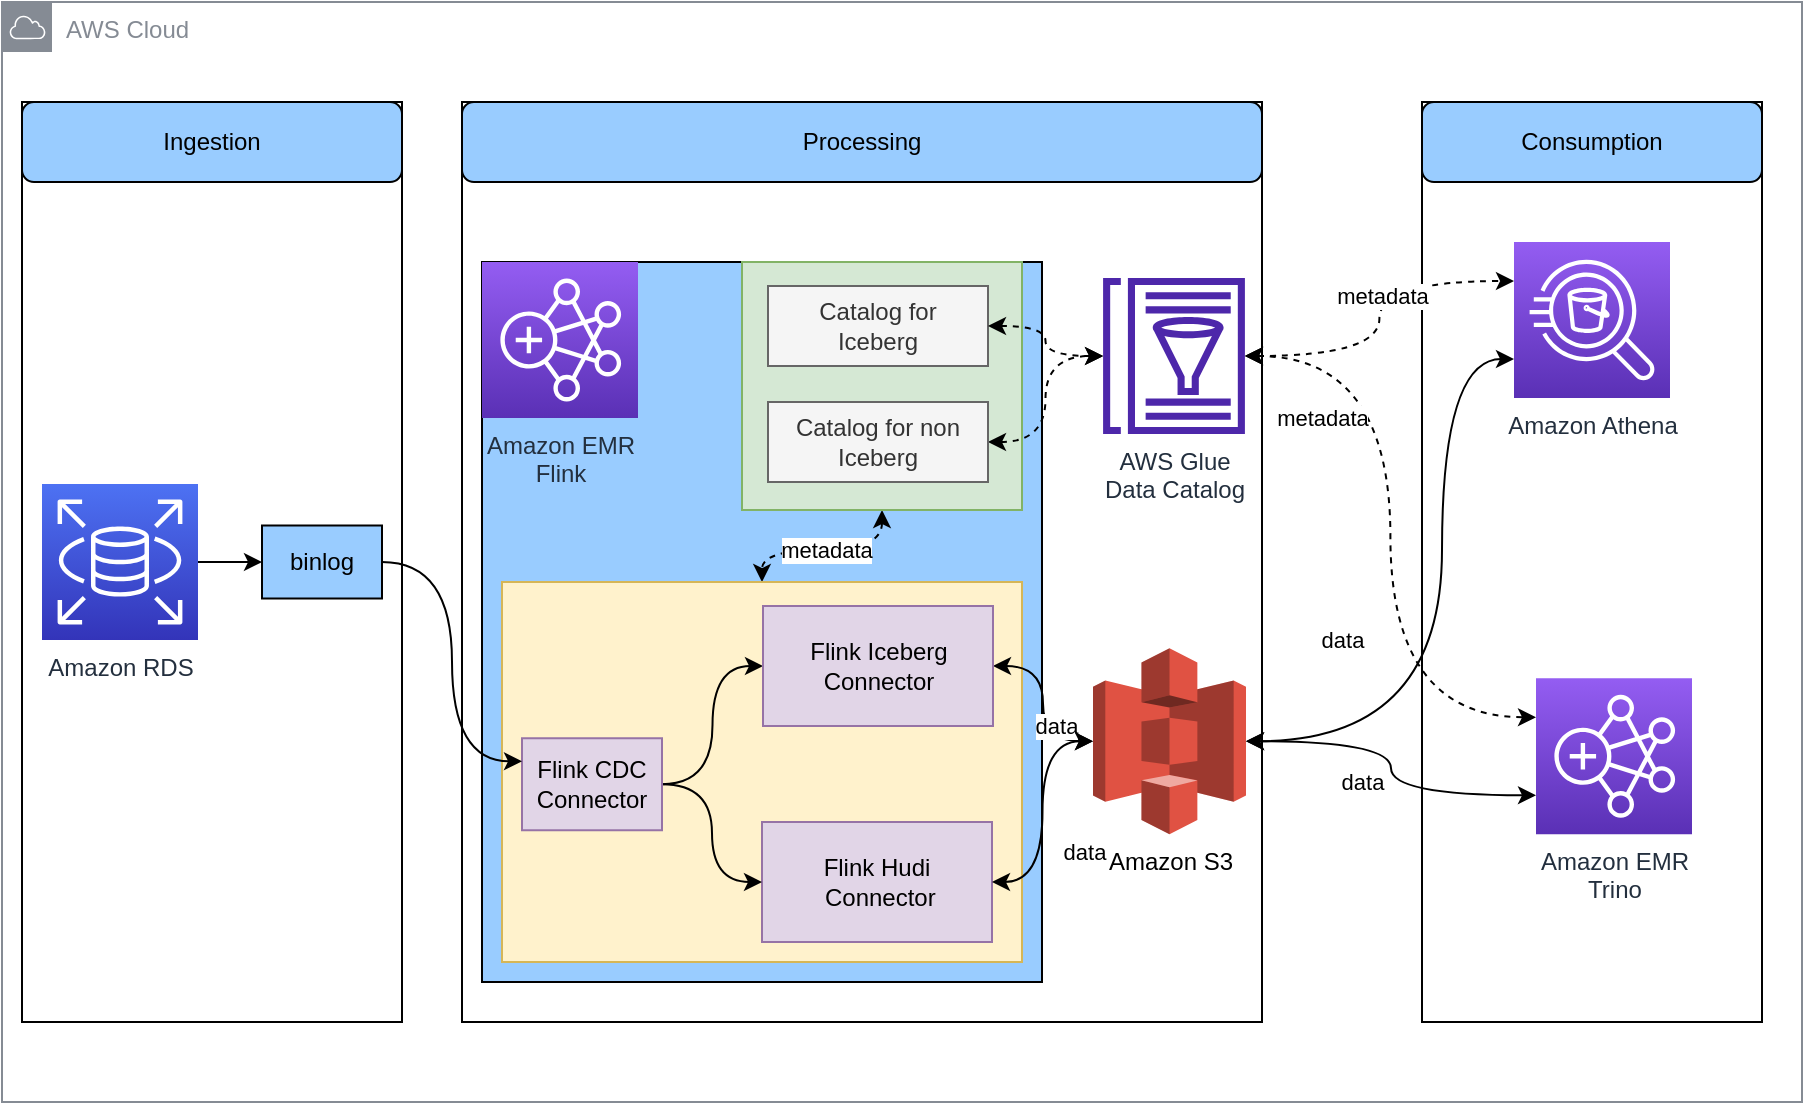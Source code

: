 <mxfile version="20.7.4" type="github">
  <diagram id="Cd5y1kNHd57_tZJnAyKG" name="Page-1">
    <mxGraphModel dx="1050" dy="509" grid="1" gridSize="10" guides="1" tooltips="1" connect="1" arrows="1" fold="1" page="1" pageScale="1" pageWidth="827" pageHeight="1169" math="0" shadow="0">
      <root>
        <mxCell id="0" />
        <mxCell id="1" parent="0" />
        <mxCell id="FE19WrhtxEeYcqXIJ0xn-2" value="AWS Cloud" style="sketch=0;outlineConnect=0;gradientColor=none;html=1;whiteSpace=wrap;fontSize=12;fontStyle=0;shape=mxgraph.aws4.group;grIcon=mxgraph.aws4.group_aws_cloud;strokeColor=#858B94;fillColor=none;verticalAlign=top;align=left;spacingLeft=30;fontColor=#858B94;dashed=0;" parent="1" vertex="1">
          <mxGeometry x="60" y="90" width="900" height="550" as="geometry" />
        </mxCell>
        <mxCell id="ygeJwO_-llUcF5Xlst-1-10" value="" style="rounded=0;whiteSpace=wrap;html=1;" parent="1" vertex="1">
          <mxGeometry x="290" y="140" width="400" height="460" as="geometry" />
        </mxCell>
        <mxCell id="ygeJwO_-llUcF5Xlst-1-15" value="" style="rounded=0;whiteSpace=wrap;html=1;" parent="1" vertex="1">
          <mxGeometry x="770" y="140" width="170" height="460" as="geometry" />
        </mxCell>
        <mxCell id="ygeJwO_-llUcF5Xlst-1-8" value="" style="rounded=0;whiteSpace=wrap;html=1;" parent="1" vertex="1">
          <mxGeometry x="70" y="140" width="190" height="460" as="geometry" />
        </mxCell>
        <mxCell id="ygeJwO_-llUcF5Xlst-1-38" style="edgeStyle=orthogonalEdgeStyle;curved=1;orthogonalLoop=1;jettySize=auto;html=1;exitX=1;exitY=0.5;exitDx=0;exitDy=0;exitPerimeter=0;entryX=0;entryY=0.5;entryDx=0;entryDy=0;" parent="1" source="KQLKy6pS23xvt4txy2rW-2" target="ygeJwO_-llUcF5Xlst-1-36" edge="1">
          <mxGeometry relative="1" as="geometry" />
        </mxCell>
        <mxCell id="KQLKy6pS23xvt4txy2rW-2" value="Amazon RDS" style="sketch=0;points=[[0,0,0],[0.25,0,0],[0.5,0,0],[0.75,0,0],[1,0,0],[0,1,0],[0.25,1,0],[0.5,1,0],[0.75,1,0],[1,1,0],[0,0.25,0],[0,0.5,0],[0,0.75,0],[1,0.25,0],[1,0.5,0],[1,0.75,0]];outlineConnect=0;fontColor=#232F3E;gradientColor=#4D72F3;gradientDirection=north;fillColor=#3334B9;strokeColor=#ffffff;dashed=0;verticalLabelPosition=bottom;verticalAlign=top;align=center;html=1;fontSize=12;fontStyle=0;aspect=fixed;shape=mxgraph.aws4.resourceIcon;resIcon=mxgraph.aws4.rds;" parent="1" vertex="1">
          <mxGeometry x="80" y="331" width="78" height="78" as="geometry" />
        </mxCell>
        <mxCell id="rGtyrS7ArSFbjT5xo-QV-2" value="Amazon Athena" style="sketch=0;points=[[0,0,0],[0.25,0,0],[0.5,0,0],[0.75,0,0],[1,0,0],[0,1,0],[0.25,1,0],[0.5,1,0],[0.75,1,0],[1,1,0],[0,0.25,0],[0,0.5,0],[0,0.75,0],[1,0.25,0],[1,0.5,0],[1,0.75,0]];outlineConnect=0;fontColor=#232F3E;gradientColor=#945DF2;gradientDirection=north;fillColor=#5A30B5;strokeColor=#ffffff;dashed=0;verticalLabelPosition=bottom;verticalAlign=top;align=center;html=1;fontSize=12;fontStyle=0;aspect=fixed;shape=mxgraph.aws4.resourceIcon;resIcon=mxgraph.aws4.athena;" parent="1" vertex="1">
          <mxGeometry x="816" y="210" width="78" height="78" as="geometry" />
        </mxCell>
        <mxCell id="ygeJwO_-llUcF5Xlst-1-1" value="Amazon EMR&lt;br&gt;Trino" style="sketch=0;points=[[0,0,0],[0.25,0,0],[0.5,0,0],[0.75,0,0],[1,0,0],[0,1,0],[0.25,1,0],[0.5,1,0],[0.75,1,0],[1,1,0],[0,0.25,0],[0,0.5,0],[0,0.75,0],[1,0.25,0],[1,0.5,0],[1,0.75,0]];outlineConnect=0;fontColor=#232F3E;gradientColor=#945DF2;gradientDirection=north;fillColor=#5A30B5;strokeColor=#ffffff;dashed=0;verticalLabelPosition=bottom;verticalAlign=top;align=center;html=1;fontSize=12;fontStyle=0;aspect=fixed;shape=mxgraph.aws4.resourceIcon;resIcon=mxgraph.aws4.emr;" parent="1" vertex="1">
          <mxGeometry x="827" y="428.13" width="78" height="78" as="geometry" />
        </mxCell>
        <mxCell id="ygeJwO_-llUcF5Xlst-1-9" value="Ingestion" style="rounded=1;whiteSpace=wrap;html=1;fillColor=#99CCFF;" parent="1" vertex="1">
          <mxGeometry x="70" y="140" width="190" height="40" as="geometry" />
        </mxCell>
        <mxCell id="ygeJwO_-llUcF5Xlst-1-14" value="Processing" style="rounded=1;whiteSpace=wrap;html=1;fillColor=#99CCFF;" parent="1" vertex="1">
          <mxGeometry x="290" y="140" width="400" height="40" as="geometry" />
        </mxCell>
        <mxCell id="ygeJwO_-llUcF5Xlst-1-29" style="edgeStyle=orthogonalEdgeStyle;curved=1;orthogonalLoop=1;jettySize=auto;html=1;entryX=0;entryY=0.25;entryDx=0;entryDy=0;entryPerimeter=0;dashed=1;startArrow=classic;startFill=1;" parent="1" source="DkJPr1J9yXdr6lBRk-ze-1" target="rGtyrS7ArSFbjT5xo-QV-2" edge="1">
          <mxGeometry relative="1" as="geometry" />
        </mxCell>
        <mxCell id="ygeJwO_-llUcF5Xlst-1-30" value="metadata" style="edgeLabel;html=1;align=center;verticalAlign=middle;resizable=0;points=[];" parent="ygeJwO_-llUcF5Xlst-1-29" vertex="1" connectable="0">
          <mxGeometry x="0.233" y="-6" relative="1" as="geometry">
            <mxPoint y="1" as="offset" />
          </mxGeometry>
        </mxCell>
        <mxCell id="ygeJwO_-llUcF5Xlst-1-46" style="edgeStyle=orthogonalEdgeStyle;curved=1;orthogonalLoop=1;jettySize=auto;html=1;entryX=0;entryY=0.25;entryDx=0;entryDy=0;entryPerimeter=0;dashed=1;startArrow=classic;startFill=1;" parent="1" source="DkJPr1J9yXdr6lBRk-ze-1" target="ygeJwO_-llUcF5Xlst-1-1" edge="1">
          <mxGeometry relative="1" as="geometry" />
        </mxCell>
        <mxCell id="ygeJwO_-llUcF5Xlst-1-55" value="metadata" style="edgeLabel;html=1;align=center;verticalAlign=middle;resizable=0;points=[];" parent="ygeJwO_-llUcF5Xlst-1-46" vertex="1" connectable="0">
          <mxGeometry x="-0.113" y="1" relative="1" as="geometry">
            <mxPoint x="-35" y="-41" as="offset" />
          </mxGeometry>
        </mxCell>
        <mxCell id="DkJPr1J9yXdr6lBRk-ze-1" value="AWS Glue &lt;br&gt;Data Catalog" style="sketch=0;outlineConnect=0;fontColor=#232F3E;gradientColor=none;fillColor=#4D27AA;strokeColor=none;dashed=0;verticalLabelPosition=bottom;verticalAlign=top;align=center;html=1;fontSize=12;fontStyle=0;aspect=fixed;pointerEvents=1;shape=mxgraph.aws4.glue_data_catalog;" parent="1" vertex="1">
          <mxGeometry x="610" y="228" width="72" height="78" as="geometry" />
        </mxCell>
        <mxCell id="ygeJwO_-llUcF5Xlst-1-43" value="" style="rounded=0;whiteSpace=wrap;html=1;fillColor=#99CCFF;" parent="1" vertex="1">
          <mxGeometry x="300" y="220" width="280" height="360" as="geometry" />
        </mxCell>
        <mxCell id="ygeJwO_-llUcF5Xlst-1-56" style="edgeStyle=orthogonalEdgeStyle;curved=1;orthogonalLoop=1;jettySize=auto;html=1;entryX=0;entryY=0.75;entryDx=0;entryDy=0;entryPerimeter=0;startArrow=classic;startFill=1;" parent="1" source="nCzQVOr3wxltccUAzvmY-3" target="rGtyrS7ArSFbjT5xo-QV-2" edge="1">
          <mxGeometry relative="1" as="geometry">
            <Array as="points">
              <mxPoint x="780" y="460" />
              <mxPoint x="780" y="269" />
            </Array>
          </mxGeometry>
        </mxCell>
        <mxCell id="ygeJwO_-llUcF5Xlst-1-57" value="data" style="edgeLabel;html=1;align=center;verticalAlign=middle;resizable=0;points=[];" parent="ygeJwO_-llUcF5Xlst-1-56" vertex="1" connectable="0">
          <mxGeometry x="-0.754" y="12" relative="1" as="geometry">
            <mxPoint x="8" y="-39" as="offset" />
          </mxGeometry>
        </mxCell>
        <mxCell id="ygeJwO_-llUcF5Xlst-1-58" style="edgeStyle=orthogonalEdgeStyle;curved=1;orthogonalLoop=1;jettySize=auto;html=1;entryX=0;entryY=0.75;entryDx=0;entryDy=0;entryPerimeter=0;startArrow=classic;startFill=1;" parent="1" source="nCzQVOr3wxltccUAzvmY-3" target="ygeJwO_-llUcF5Xlst-1-1" edge="1">
          <mxGeometry relative="1" as="geometry" />
        </mxCell>
        <mxCell id="ygeJwO_-llUcF5Xlst-1-59" value="data" style="edgeLabel;html=1;align=center;verticalAlign=middle;resizable=0;points=[];" parent="ygeJwO_-llUcF5Xlst-1-58" vertex="1" connectable="0">
          <mxGeometry x="-0.558" y="-2" relative="1" as="geometry">
            <mxPoint x="20" y="18" as="offset" />
          </mxGeometry>
        </mxCell>
        <mxCell id="nCzQVOr3wxltccUAzvmY-3" value="Amazon S3" style="outlineConnect=0;dashed=0;verticalLabelPosition=bottom;verticalAlign=top;align=center;html=1;shape=mxgraph.aws3.s3;fillColor=#E05243;gradientColor=none;" parent="1" vertex="1">
          <mxGeometry x="605.5" y="413.13" width="76.5" height="93" as="geometry" />
        </mxCell>
        <mxCell id="ygeJwO_-llUcF5Xlst-1-28" value="Consumption" style="rounded=1;whiteSpace=wrap;html=1;fillColor=#99CCFF;" parent="1" vertex="1">
          <mxGeometry x="770" y="140" width="170" height="40" as="geometry" />
        </mxCell>
        <mxCell id="ygeJwO_-llUcF5Xlst-1-36" value="binlog" style="rounded=0;whiteSpace=wrap;html=1;fillColor=#99CCFF;" parent="1" vertex="1">
          <mxGeometry x="190" y="351.75" width="60" height="36.5" as="geometry" />
        </mxCell>
        <mxCell id="ygeJwO_-llUcF5Xlst-1-53" style="edgeStyle=orthogonalEdgeStyle;curved=1;orthogonalLoop=1;jettySize=auto;html=1;entryX=0;entryY=0.5;entryDx=0;entryDy=0;" parent="1" source="ygeJwO_-llUcF5Xlst-1-39" target="ygeJwO_-llUcF5Xlst-1-45" edge="1">
          <mxGeometry relative="1" as="geometry" />
        </mxCell>
        <mxCell id="KQLKy6pS23xvt4txy2rW-3" value="Amazon EMR &lt;br&gt;Flink" style="sketch=0;points=[[0,0,0],[0.25,0,0],[0.5,0,0],[0.75,0,0],[1,0,0],[0,1,0],[0.25,1,0],[0.5,1,0],[0.75,1,0],[1,1,0],[0,0.25,0],[0,0.5,0],[0,0.75,0],[1,0.25,0],[1,0.5,0],[1,0.75,0]];outlineConnect=0;fontColor=#232F3E;gradientColor=#945DF2;gradientDirection=north;fillColor=#5A30B5;strokeColor=#ffffff;dashed=0;verticalLabelPosition=bottom;verticalAlign=top;align=center;html=1;fontSize=12;fontStyle=0;aspect=fixed;shape=mxgraph.aws4.resourceIcon;resIcon=mxgraph.aws4.emr;" parent="1" vertex="1">
          <mxGeometry x="300" y="220" width="78" height="78" as="geometry" />
        </mxCell>
        <mxCell id="i2x8u8YBh84d5i1WgbNd-14" style="edgeStyle=orthogonalEdgeStyle;curved=1;orthogonalLoop=1;jettySize=auto;html=1;entryX=0.5;entryY=0;entryDx=0;entryDy=0;dashed=1;strokeWidth=1;fontColor=default;startArrow=classic;startFill=1;endArrow=classic;endFill=1;" edge="1" parent="1" source="i2x8u8YBh84d5i1WgbNd-1" target="i2x8u8YBh84d5i1WgbNd-3">
          <mxGeometry relative="1" as="geometry" />
        </mxCell>
        <mxCell id="i2x8u8YBh84d5i1WgbNd-15" value="metadata" style="edgeLabel;html=1;align=center;verticalAlign=middle;resizable=0;points=[];fontColor=default;" vertex="1" connectable="0" parent="i2x8u8YBh84d5i1WgbNd-14">
          <mxGeometry relative="1" as="geometry">
            <mxPoint as="offset" />
          </mxGeometry>
        </mxCell>
        <mxCell id="i2x8u8YBh84d5i1WgbNd-1" value="" style="rounded=0;whiteSpace=wrap;html=1;fillColor=#d5e8d4;strokeColor=#82b366;" vertex="1" parent="1">
          <mxGeometry x="430" y="220" width="140" height="124" as="geometry" />
        </mxCell>
        <mxCell id="ygeJwO_-llUcF5Xlst-1-44" value="Catalog for&lt;br&gt;Iceberg" style="rounded=0;whiteSpace=wrap;html=1;fillColor=#f5f5f5;strokeColor=#666666;fontColor=#333333;" parent="1" vertex="1">
          <mxGeometry x="443" y="232" width="110" height="40" as="geometry" />
        </mxCell>
        <mxCell id="i2x8u8YBh84d5i1WgbNd-3" value="" style="rounded=0;whiteSpace=wrap;html=1;fillColor=#fff2cc;strokeColor=#d6b656;" vertex="1" parent="1">
          <mxGeometry x="310" y="380" width="260" height="190" as="geometry" />
        </mxCell>
        <mxCell id="ygeJwO_-llUcF5Xlst-1-45" value="Flink Hudi&lt;br&gt;&amp;nbsp;Connector" style="rounded=0;whiteSpace=wrap;html=1;fillColor=#e1d5e7;strokeColor=#9673a6;" parent="1" vertex="1">
          <mxGeometry x="440" y="500" width="115" height="60" as="geometry" />
        </mxCell>
        <mxCell id="i2x8u8YBh84d5i1WgbNd-16" style="edgeStyle=orthogonalEdgeStyle;curved=1;orthogonalLoop=1;jettySize=auto;html=1;dashed=1;strokeWidth=1;fontColor=default;startArrow=classic;startFill=1;endArrow=classic;endFill=1;" edge="1" parent="1" source="i2x8u8YBh84d5i1WgbNd-2" target="DkJPr1J9yXdr6lBRk-ze-1">
          <mxGeometry relative="1" as="geometry" />
        </mxCell>
        <mxCell id="i2x8u8YBh84d5i1WgbNd-2" value="Catalog for non Iceberg" style="rounded=0;whiteSpace=wrap;html=1;fillColor=#f5f5f5;strokeColor=#666666;fontColor=#333333;" vertex="1" parent="1">
          <mxGeometry x="443" y="290" width="110" height="40" as="geometry" />
        </mxCell>
        <mxCell id="i2x8u8YBh84d5i1WgbNd-7" style="edgeStyle=orthogonalEdgeStyle;curved=1;orthogonalLoop=1;jettySize=auto;html=1;entryX=0;entryY=0.5;entryDx=0;entryDy=0;strokeWidth=1;fontColor=default;startArrow=none;startFill=0;endArrow=classic;endFill=1;" edge="1" parent="1" source="ygeJwO_-llUcF5Xlst-1-39" target="i2x8u8YBh84d5i1WgbNd-4">
          <mxGeometry relative="1" as="geometry" />
        </mxCell>
        <mxCell id="i2x8u8YBh84d5i1WgbNd-8" style="edgeStyle=orthogonalEdgeStyle;curved=1;orthogonalLoop=1;jettySize=auto;html=1;entryX=0;entryY=0.5;entryDx=0;entryDy=0;strokeWidth=1;fontColor=default;startArrow=none;startFill=0;endArrow=classic;endFill=1;" edge="1" parent="1" source="ygeJwO_-llUcF5Xlst-1-39" target="ygeJwO_-llUcF5Xlst-1-45">
          <mxGeometry relative="1" as="geometry" />
        </mxCell>
        <mxCell id="ygeJwO_-llUcF5Xlst-1-39" value="Flink CDC&lt;br&gt;Connector" style="rounded=0;whiteSpace=wrap;html=1;fillColor=#e1d5e7;strokeColor=#9673a6;" parent="1" vertex="1">
          <mxGeometry x="320" y="458.13" width="70" height="46" as="geometry" />
        </mxCell>
        <mxCell id="i2x8u8YBh84d5i1WgbNd-9" style="edgeStyle=orthogonalEdgeStyle;curved=1;orthogonalLoop=1;jettySize=auto;html=1;exitX=1;exitY=0.5;exitDx=0;exitDy=0;strokeWidth=1;fontColor=default;startArrow=classic;startFill=1;endArrow=classic;endFill=1;" edge="1" parent="1" source="i2x8u8YBh84d5i1WgbNd-4" target="nCzQVOr3wxltccUAzvmY-3">
          <mxGeometry relative="1" as="geometry" />
        </mxCell>
        <mxCell id="i2x8u8YBh84d5i1WgbNd-10" value="data" style="edgeLabel;html=1;align=center;verticalAlign=middle;resizable=0;points=[];fontColor=default;" vertex="1" connectable="0" parent="i2x8u8YBh84d5i1WgbNd-9">
          <mxGeometry x="-0.753" y="-5" relative="1" as="geometry">
            <mxPoint x="20" y="25" as="offset" />
          </mxGeometry>
        </mxCell>
        <mxCell id="i2x8u8YBh84d5i1WgbNd-4" value="Flink Iceberg Connector" style="rounded=0;whiteSpace=wrap;html=1;fillColor=#e1d5e7;strokeColor=#9673a6;" vertex="1" parent="1">
          <mxGeometry x="440.5" y="392" width="115" height="60" as="geometry" />
        </mxCell>
        <mxCell id="i2x8u8YBh84d5i1WgbNd-6" style="edgeStyle=orthogonalEdgeStyle;orthogonalLoop=1;jettySize=auto;html=1;entryX=0;entryY=0.25;entryDx=0;entryDy=0;strokeWidth=1;fontColor=default;startArrow=none;startFill=0;endArrow=classic;endFill=1;curved=1;" edge="1" parent="1" source="ygeJwO_-llUcF5Xlst-1-36" target="ygeJwO_-llUcF5Xlst-1-39">
          <mxGeometry relative="1" as="geometry" />
        </mxCell>
        <mxCell id="nCzQVOr3wxltccUAzvmY-5" style="edgeStyle=orthogonalEdgeStyle;curved=1;orthogonalLoop=1;jettySize=auto;html=1;entryX=0;entryY=0.5;entryDx=0;entryDy=0;entryPerimeter=0;strokeColor=default;startArrow=classic;startFill=1;" parent="1" source="ygeJwO_-llUcF5Xlst-1-45" target="nCzQVOr3wxltccUAzvmY-3" edge="1">
          <mxGeometry relative="1" as="geometry" />
        </mxCell>
        <mxCell id="nCzQVOr3wxltccUAzvmY-9" value="data" style="edgeLabel;html=1;align=center;verticalAlign=middle;resizable=0;points=[];" parent="nCzQVOr3wxltccUAzvmY-5" vertex="1" connectable="0">
          <mxGeometry x="-0.219" y="-4" relative="1" as="geometry">
            <mxPoint x="16" y="6" as="offset" />
          </mxGeometry>
        </mxCell>
        <mxCell id="i2x8u8YBh84d5i1WgbNd-12" style="edgeStyle=orthogonalEdgeStyle;curved=1;orthogonalLoop=1;jettySize=auto;html=1;exitX=1;exitY=0.5;exitDx=0;exitDy=0;strokeWidth=1;fontColor=default;startArrow=classic;startFill=1;endArrow=classic;endFill=1;dashed=1;" edge="1" parent="1" source="ygeJwO_-llUcF5Xlst-1-44" target="DkJPr1J9yXdr6lBRk-ze-1">
          <mxGeometry relative="1" as="geometry" />
        </mxCell>
      </root>
    </mxGraphModel>
  </diagram>
</mxfile>
